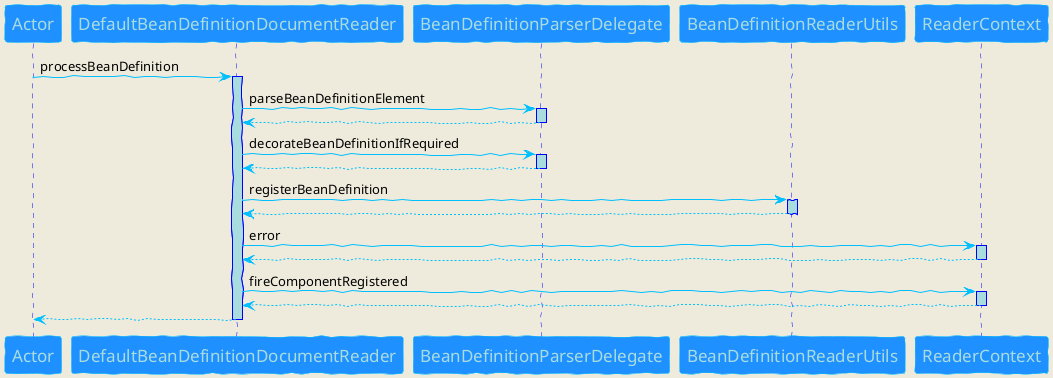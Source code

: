 @startuml

skinparam backgroundColor #EEEBDC
skinparam handwritten true

skinparam sequence {
ArrowColor DeepSkyBlue
ActorBorderColor DeepSkyBlue
LifeLineBorderColor blue
LifeLineBackgroundColor #A9DCDF

ParticipantBorderColor DeepSkyBlue
ParticipantBackgroundColor DodgerBlue
ParticipantFontName Impact
ParticipantFontSize 17
ParticipantFontColor #A9DCDF

ActorBackgroundColor aqua
ActorFontColor DeepSkyBlue
ActorFontSize 17
ActorFontName Aapex
}
participant Actor
Actor -> DefaultBeanDefinitionDocumentReader : processBeanDefinition
activate DefaultBeanDefinitionDocumentReader
DefaultBeanDefinitionDocumentReader -> BeanDefinitionParserDelegate : parseBeanDefinitionElement
activate BeanDefinitionParserDelegate
BeanDefinitionParserDelegate --> DefaultBeanDefinitionDocumentReader
deactivate BeanDefinitionParserDelegate
DefaultBeanDefinitionDocumentReader -> BeanDefinitionParserDelegate : decorateBeanDefinitionIfRequired
activate BeanDefinitionParserDelegate
BeanDefinitionParserDelegate --> DefaultBeanDefinitionDocumentReader
deactivate BeanDefinitionParserDelegate
DefaultBeanDefinitionDocumentReader -> BeanDefinitionReaderUtils : registerBeanDefinition
activate BeanDefinitionReaderUtils
BeanDefinitionReaderUtils --> DefaultBeanDefinitionDocumentReader
deactivate BeanDefinitionReaderUtils
DefaultBeanDefinitionDocumentReader -> ReaderContext : error
activate ReaderContext
ReaderContext --> DefaultBeanDefinitionDocumentReader
deactivate ReaderContext
DefaultBeanDefinitionDocumentReader -> ReaderContext : fireComponentRegistered
activate ReaderContext
ReaderContext --> DefaultBeanDefinitionDocumentReader
deactivate ReaderContext
return
@enduml